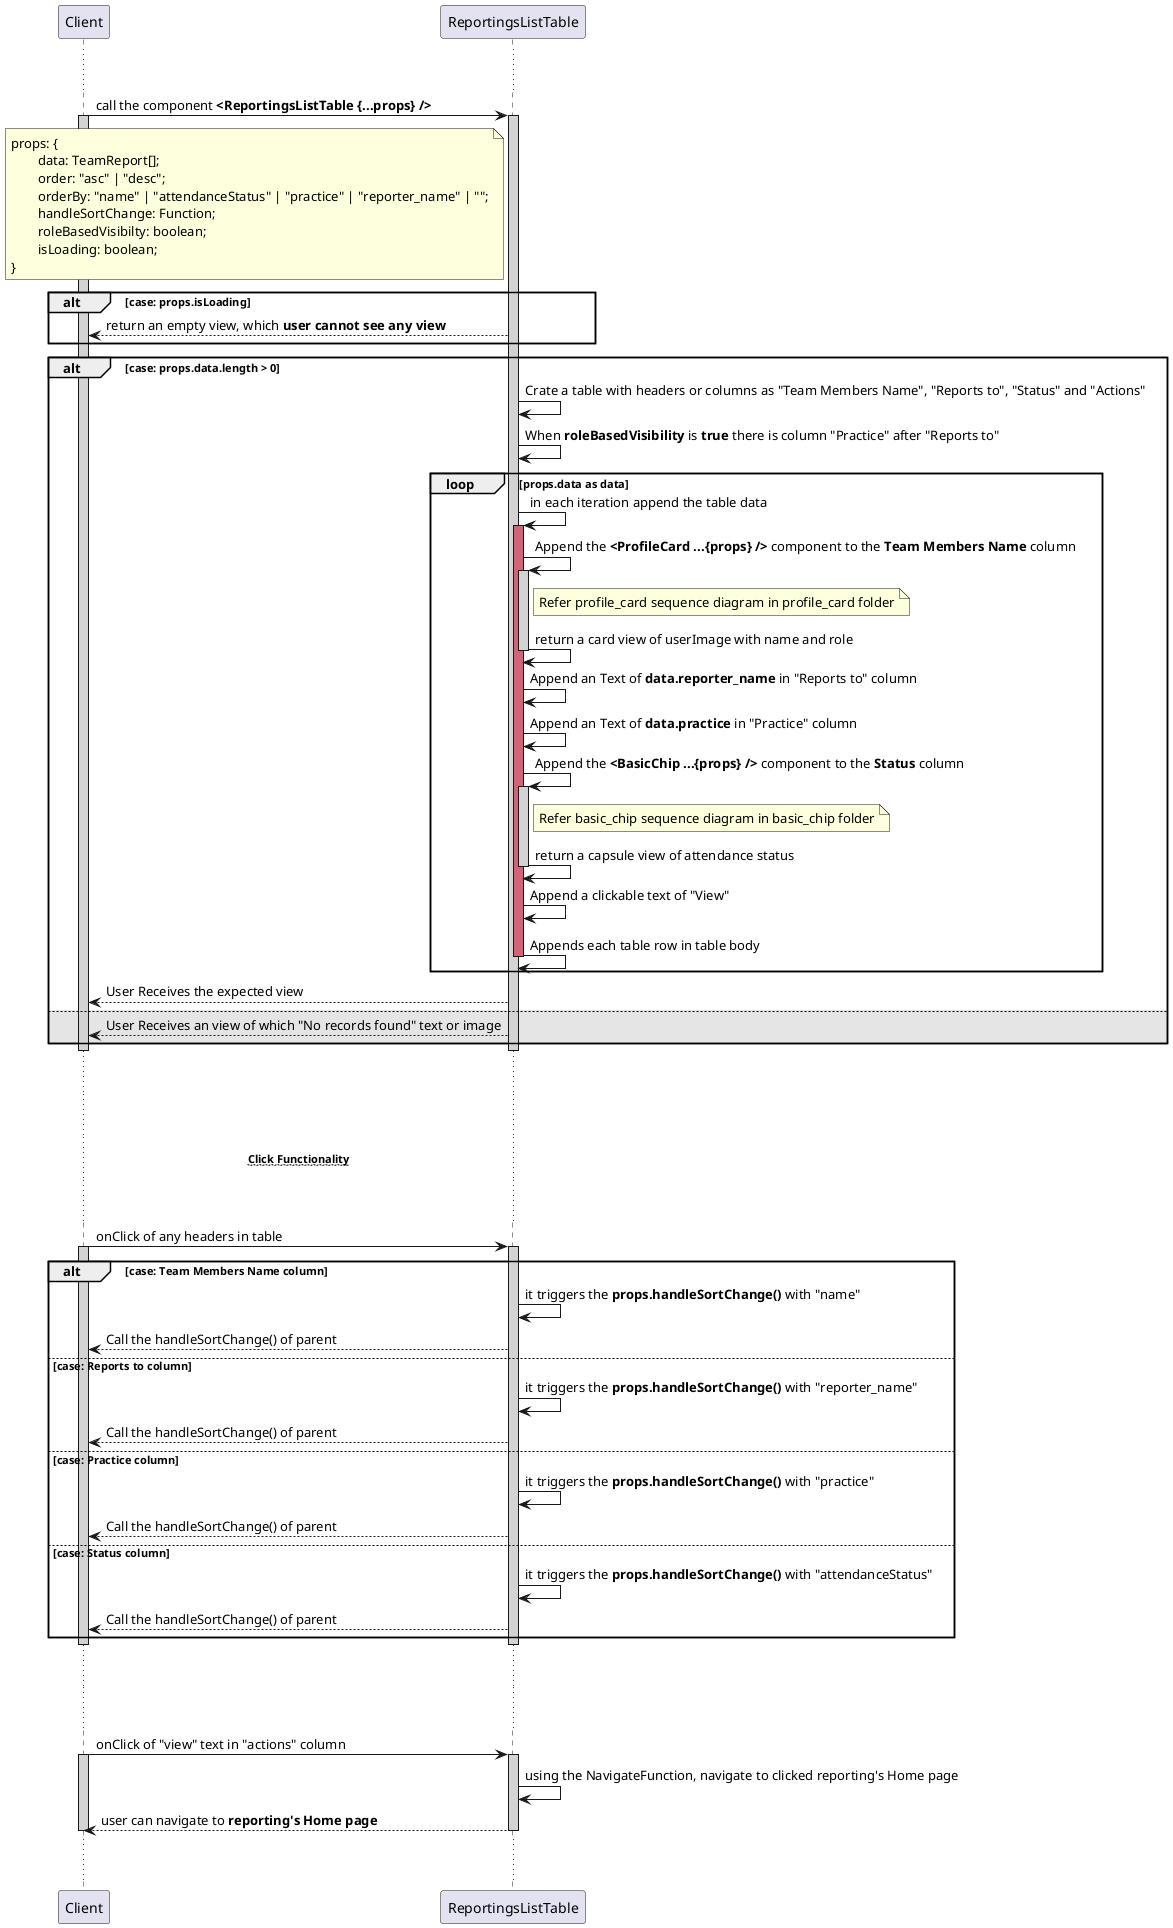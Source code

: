 @startuml ReportingsListTable Component Sequence

participant Client
participant ReportingsListTable

... ...

Client -> ReportingsListTable : call the component **<ReportingsListTable {...props} />**
activate Client #D3D3D3
activate ReportingsListTable #D3D3D3

    note left of ReportingsListTable : props: {\n\tdata: TeamReport[];\n\torder: "asc" | "desc";\n\torderBy: "name" | "attendanceStatus" | "practice" | "reporter_name" | "";\n\thandleSortChange: Function;\n\troleBasedVisibilty: boolean;\n\tisLoading: boolean;\n}

    alt case: props.isLoading 
        Client <-- ReportingsListTable : return an empty view, which **user cannot see any view**
    end

    alt case: props.data.length > 0 
        ReportingsListTable -> ReportingsListTable : Crate a table with headers or columns as "Team Members Name", "Reports to", "Status" and "Actions"
        ReportingsListTable -> ReportingsListTable : When **roleBasedVisibility** is **true** there is column "Practice" after "Reports to"

        loop props.data as data
            ReportingsListTable -> ReportingsListTable : in each iteration append the table data
            activate ReportingsListTable #D16578
                ReportingsListTable -> ReportingsListTable : Append the **<ProfileCard ...{props} />** component to the **Team Members Name** column
                activate ReportingsListTable #D3D3D3
                    note right of ReportingsListTable : Refer profile_card sequence diagram in profile_card folder
                    ReportingsListTable -> ReportingsListTable : return a card view of userImage with name and role
                deactivate ReportingsListTable
                ReportingsListTable -> ReportingsListTable :Append an Text of **data.reporter_name** in "Reports to" column
                ReportingsListTable -> ReportingsListTable :Append an Text of **data.practice** in "Practice" column

                ReportingsListTable -> ReportingsListTable : Append the **<BasicChip ...{props} />** component to the **Status** column
                activate ReportingsListTable #D3D3D3
                    note right of ReportingsListTable : Refer basic_chip sequence diagram in basic_chip folder
                    ReportingsListTable -> ReportingsListTable : return a capsule view of attendance status
                deactivate ReportingsListTable

                ReportingsListTable -> ReportingsListTable :Append a clickable text of "View"
                ReportingsListTable -> ReportingsListTable :Appends each table row in table body
            deactivate ReportingsListTable
        end
        Client <-- ReportingsListTable : User Receives the expected view
    else #0000001a
        Client <-- ReportingsListTable : User Receives an view of which "No records found" text or image
    end
deactivate ReportingsListTable
deactivate Client

... ...
... ...
... ~~**Click Functionality**~~ ...
... ...

Client -> ReportingsListTable : onClick of any headers in table

activate Client #D3D3D3
activate ReportingsListTable #D3D3D3
    alt case: Team Members Name column
        ReportingsListTable -> ReportingsListTable : it triggers the **props.handleSortChange()** with "name"
        Client <-- ReportingsListTable : Call the handleSortChange() of parent
    else case: Reports to column
        ReportingsListTable -> ReportingsListTable : it triggers the **props.handleSortChange()** with "reporter_name"
        Client <-- ReportingsListTable : Call the handleSortChange() of parent
    else case: Practice column
        ReportingsListTable -> ReportingsListTable : it triggers the **props.handleSortChange()** with "practice"
        Client <-- ReportingsListTable : Call the handleSortChange() of parent
    else case: Status column
        ReportingsListTable -> ReportingsListTable : it triggers the **props.handleSortChange()** with "attendanceStatus"
        Client <-- ReportingsListTable : Call the handleSortChange() of parent
    end
deactivate ReportingsListTable
deactivate Client

... ...
... ...

Client -> ReportingsListTable : onClick of "view" text in "actions" column
activate Client #D3D3D3
activate ReportingsListTable #D3D3D3
    ReportingsListTable -> ReportingsListTable : using the NavigateFunction, navigate to clicked reporting's Home page
    Client <-- ReportingsListTable : user can navigate to **reporting's Home page**
deactivate ReportingsListTable
deactivate Client
... ...

@enduml